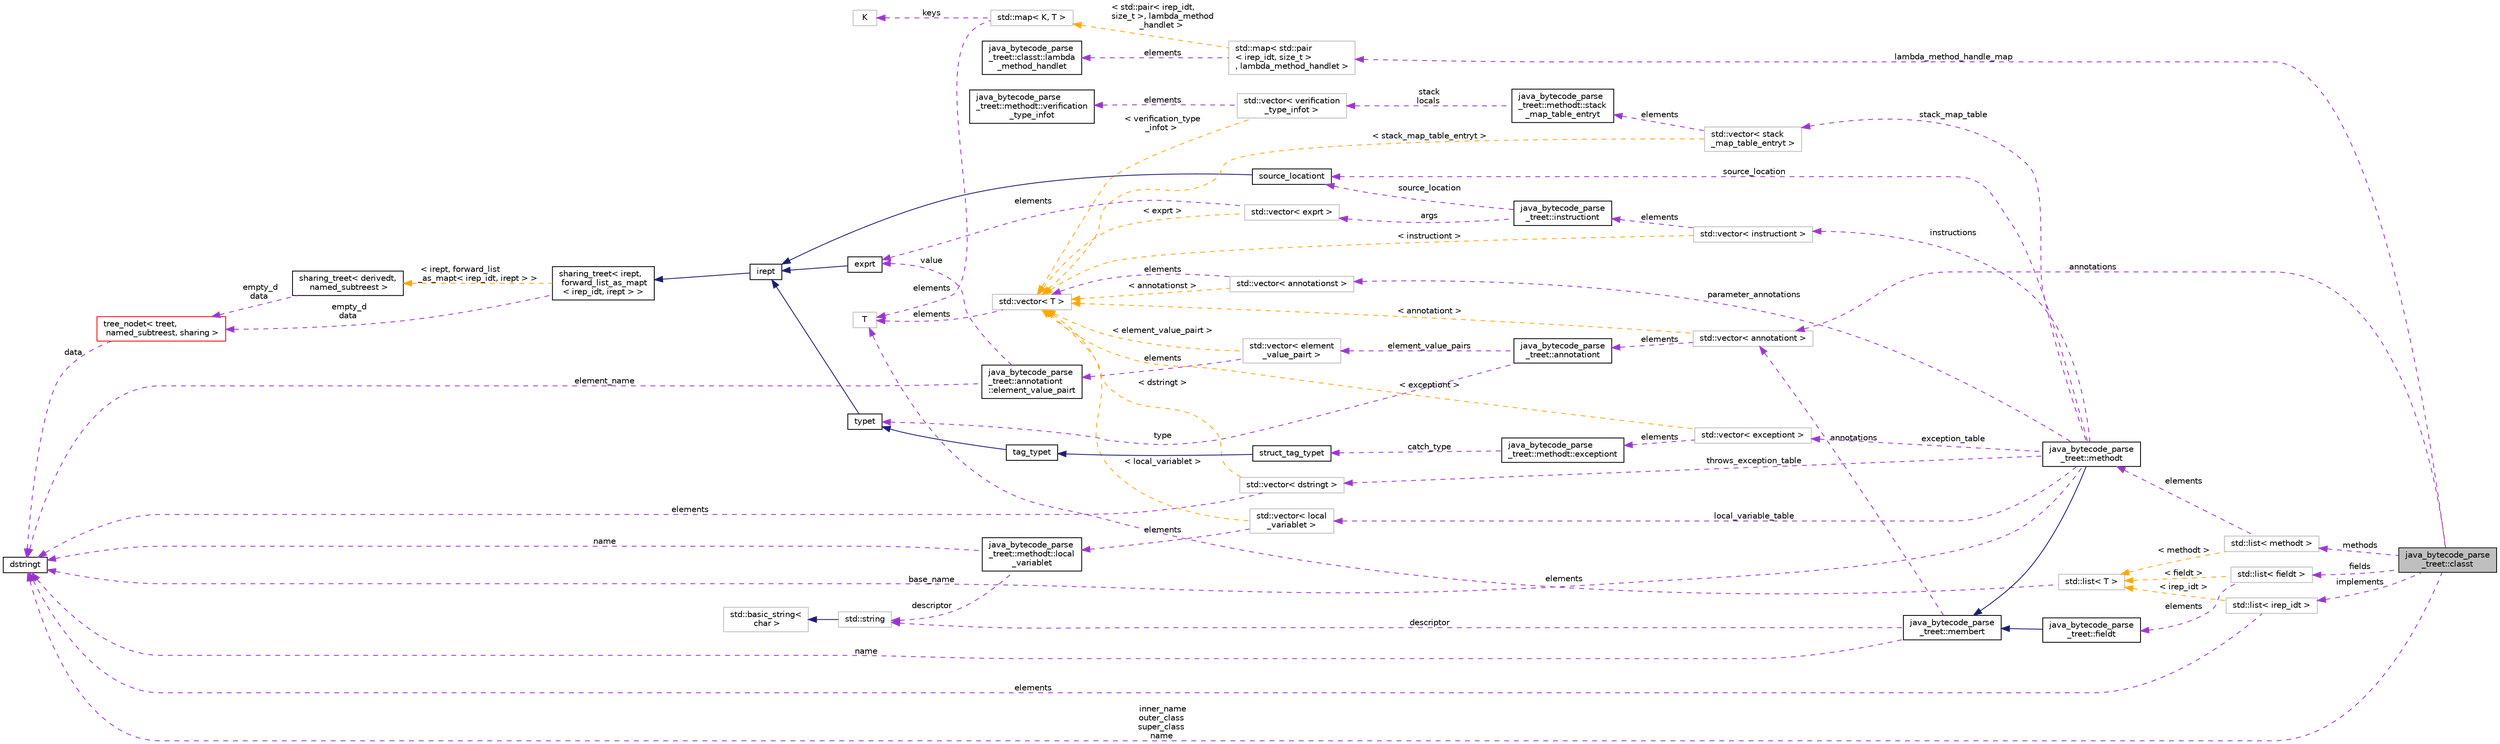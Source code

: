 digraph "java_bytecode_parse_treet::classt"
{
 // LATEX_PDF_SIZE
  bgcolor="transparent";
  edge [fontname="Helvetica",fontsize="10",labelfontname="Helvetica",labelfontsize="10"];
  node [fontname="Helvetica",fontsize="10",shape=record];
  rankdir="LR";
  Node1 [label="java_bytecode_parse\l_treet::classt",height=0.2,width=0.4,color="black", fillcolor="grey75", style="filled", fontcolor="black",tooltip=" "];
  Node2 -> Node1 [dir="back",color="darkorchid3",fontsize="10",style="dashed",label=" annotations" ,fontname="Helvetica"];
  Node2 [label="std::vector\< annotationt \>",height=0.2,width=0.4,color="grey75",tooltip=" "];
  Node3 -> Node2 [dir="back",color="darkorchid3",fontsize="10",style="dashed",label=" elements" ,fontname="Helvetica"];
  Node3 [label="java_bytecode_parse\l_treet::annotationt",height=0.2,width=0.4,color="black",URL="$structjava__bytecode__parse__treet_1_1annotationt.html",tooltip=" "];
  Node4 -> Node3 [dir="back",color="darkorchid3",fontsize="10",style="dashed",label=" type" ,fontname="Helvetica"];
  Node4 [label="typet",height=0.2,width=0.4,color="black",URL="$classtypet.html",tooltip="The type of an expression, extends irept."];
  Node5 -> Node4 [dir="back",color="midnightblue",fontsize="10",style="solid",fontname="Helvetica"];
  Node5 [label="irept",height=0.2,width=0.4,color="black",URL="$classirept.html",tooltip="There are a large number of kinds of tree structured or tree-like data in CPROVER."];
  Node6 -> Node5 [dir="back",color="midnightblue",fontsize="10",style="solid",fontname="Helvetica"];
  Node6 [label="sharing_treet\< irept,\l forward_list_as_mapt\l\< irep_idt, irept \> \>",height=0.2,width=0.4,color="black",URL="$classsharing__treet.html",tooltip=" "];
  Node7 -> Node6 [dir="back",color="darkorchid3",fontsize="10",style="dashed",label=" empty_d\ndata" ,fontname="Helvetica"];
  Node7 [label="tree_nodet\< treet,\l named_subtreest, sharing \>",height=0.2,width=0.4,color="red",URL="$classtree__nodet.html",tooltip="A node with data in a tree, it contains:"];
  Node12 -> Node7 [dir="back",color="darkorchid3",fontsize="10",style="dashed",label=" data" ,fontname="Helvetica"];
  Node12 [label="dstringt",height=0.2,width=0.4,color="black",URL="$classdstringt.html",tooltip="dstringt has one field, an unsigned integer no which is an index into a static table of strings."];
  Node13 -> Node6 [dir="back",color="orange",fontsize="10",style="dashed",label=" \< irept, forward_list\l_as_mapt\< irep_idt, irept \> \>" ,fontname="Helvetica"];
  Node13 [label="sharing_treet\< derivedt,\l named_subtreest \>",height=0.2,width=0.4,color="black",URL="$classsharing__treet.html",tooltip="Base class for tree-like data structures with sharing."];
  Node7 -> Node13 [dir="back",color="darkorchid3",fontsize="10",style="dashed",label=" empty_d\ndata" ,fontname="Helvetica"];
  Node14 -> Node3 [dir="back",color="darkorchid3",fontsize="10",style="dashed",label=" element_value_pairs" ,fontname="Helvetica"];
  Node14 [label="std::vector\< element\l_value_pairt \>",height=0.2,width=0.4,color="grey75",tooltip=" "];
  Node15 -> Node14 [dir="back",color="darkorchid3",fontsize="10",style="dashed",label=" elements" ,fontname="Helvetica"];
  Node15 [label="java_bytecode_parse\l_treet::annotationt\l::element_value_pairt",height=0.2,width=0.4,color="black",URL="$structjava__bytecode__parse__treet_1_1annotationt_1_1element__value__pairt.html",tooltip=" "];
  Node12 -> Node15 [dir="back",color="darkorchid3",fontsize="10",style="dashed",label=" element_name" ,fontname="Helvetica"];
  Node16 -> Node15 [dir="back",color="darkorchid3",fontsize="10",style="dashed",label=" value" ,fontname="Helvetica"];
  Node16 [label="exprt",height=0.2,width=0.4,color="black",URL="$classexprt.html",tooltip="Base class for all expressions."];
  Node5 -> Node16 [dir="back",color="midnightblue",fontsize="10",style="solid",fontname="Helvetica"];
  Node10 -> Node14 [dir="back",color="orange",fontsize="10",style="dashed",label=" \< element_value_pairt \>" ,fontname="Helvetica"];
  Node10 [label="std::vector\< T \>",height=0.2,width=0.4,color="grey75",tooltip="STL class."];
  Node11 -> Node10 [dir="back",color="darkorchid3",fontsize="10",style="dashed",label=" elements" ,fontname="Helvetica"];
  Node11 [label="T",height=0.2,width=0.4,color="grey75",tooltip=" "];
  Node10 -> Node2 [dir="back",color="orange",fontsize="10",style="dashed",label=" \< annotationt \>" ,fontname="Helvetica"];
  Node17 -> Node1 [dir="back",color="darkorchid3",fontsize="10",style="dashed",label=" lambda_method_handle_map" ,fontname="Helvetica"];
  Node17 [label="std::map\< std::pair\l\< irep_idt, size_t \>\l, lambda_method_handlet \>",height=0.2,width=0.4,color="grey75",tooltip=" "];
  Node18 -> Node17 [dir="back",color="darkorchid3",fontsize="10",style="dashed",label=" elements" ,fontname="Helvetica"];
  Node18 [label="java_bytecode_parse\l_treet::classt::lambda\l_method_handlet",height=0.2,width=0.4,color="black",URL="$structjava__bytecode__parse__treet_1_1classt_1_1lambda__method__handlet.html",tooltip=" "];
  Node19 -> Node17 [dir="back",color="orange",fontsize="10",style="dashed",label=" \< std::pair\< irep_idt,\l size_t \>, lambda_method\l_handlet \>" ,fontname="Helvetica"];
  Node19 [label="std::map\< K, T \>",height=0.2,width=0.4,color="grey75",tooltip="STL class."];
  Node20 -> Node19 [dir="back",color="darkorchid3",fontsize="10",style="dashed",label=" keys" ,fontname="Helvetica"];
  Node20 [label="K",height=0.2,width=0.4,color="grey75",tooltip=" "];
  Node11 -> Node19 [dir="back",color="darkorchid3",fontsize="10",style="dashed",label=" elements" ,fontname="Helvetica"];
  Node21 -> Node1 [dir="back",color="darkorchid3",fontsize="10",style="dashed",label=" implements" ,fontname="Helvetica"];
  Node21 [label="std::list\< irep_idt \>",height=0.2,width=0.4,color="grey75",tooltip=" "];
  Node12 -> Node21 [dir="back",color="darkorchid3",fontsize="10",style="dashed",label=" elements" ,fontname="Helvetica"];
  Node22 -> Node21 [dir="back",color="orange",fontsize="10",style="dashed",label=" \< irep_idt \>" ,fontname="Helvetica"];
  Node22 [label="std::list\< T \>",height=0.2,width=0.4,color="grey75",tooltip="STL class."];
  Node11 -> Node22 [dir="back",color="darkorchid3",fontsize="10",style="dashed",label=" elements" ,fontname="Helvetica"];
  Node23 -> Node1 [dir="back",color="darkorchid3",fontsize="10",style="dashed",label=" fields" ,fontname="Helvetica"];
  Node23 [label="std::list\< fieldt \>",height=0.2,width=0.4,color="grey75",tooltip=" "];
  Node24 -> Node23 [dir="back",color="darkorchid3",fontsize="10",style="dashed",label=" elements" ,fontname="Helvetica"];
  Node24 [label="java_bytecode_parse\l_treet::fieldt",height=0.2,width=0.4,color="black",URL="$structjava__bytecode__parse__treet_1_1fieldt.html",tooltip=" "];
  Node25 -> Node24 [dir="back",color="midnightblue",fontsize="10",style="solid",fontname="Helvetica"];
  Node25 [label="java_bytecode_parse\l_treet::membert",height=0.2,width=0.4,color="black",URL="$structjava__bytecode__parse__treet_1_1membert.html",tooltip=" "];
  Node2 -> Node25 [dir="back",color="darkorchid3",fontsize="10",style="dashed",label=" annotations" ,fontname="Helvetica"];
  Node12 -> Node25 [dir="back",color="darkorchid3",fontsize="10",style="dashed",label=" name" ,fontname="Helvetica"];
  Node26 -> Node25 [dir="back",color="darkorchid3",fontsize="10",style="dashed",label=" descriptor" ,fontname="Helvetica"];
  Node26 [label="std::string",height=0.2,width=0.4,color="grey75",tooltip="STL class."];
  Node27 -> Node26 [dir="back",color="midnightblue",fontsize="10",style="solid",fontname="Helvetica"];
  Node27 [label="std::basic_string\<\l char \>",height=0.2,width=0.4,color="grey75",tooltip="STL class."];
  Node22 -> Node23 [dir="back",color="orange",fontsize="10",style="dashed",label=" \< fieldt \>" ,fontname="Helvetica"];
  Node12 -> Node1 [dir="back",color="darkorchid3",fontsize="10",style="dashed",label=" inner_name\nouter_class\nsuper_class\nname" ,fontname="Helvetica"];
  Node28 -> Node1 [dir="back",color="darkorchid3",fontsize="10",style="dashed",label=" methods" ,fontname="Helvetica"];
  Node28 [label="std::list\< methodt \>",height=0.2,width=0.4,color="grey75",tooltip=" "];
  Node29 -> Node28 [dir="back",color="darkorchid3",fontsize="10",style="dashed",label=" elements" ,fontname="Helvetica"];
  Node29 [label="java_bytecode_parse\l_treet::methodt",height=0.2,width=0.4,color="black",URL="$structjava__bytecode__parse__treet_1_1methodt.html",tooltip=" "];
  Node25 -> Node29 [dir="back",color="midnightblue",fontsize="10",style="solid",fontname="Helvetica"];
  Node30 -> Node29 [dir="back",color="darkorchid3",fontsize="10",style="dashed",label=" local_variable_table" ,fontname="Helvetica"];
  Node30 [label="std::vector\< local\l_variablet \>",height=0.2,width=0.4,color="grey75",tooltip=" "];
  Node31 -> Node30 [dir="back",color="darkorchid3",fontsize="10",style="dashed",label=" elements" ,fontname="Helvetica"];
  Node31 [label="java_bytecode_parse\l_treet::methodt::local\l_variablet",height=0.2,width=0.4,color="black",URL="$structjava__bytecode__parse__treet_1_1methodt_1_1local__variablet.html",tooltip=" "];
  Node12 -> Node31 [dir="back",color="darkorchid3",fontsize="10",style="dashed",label=" name" ,fontname="Helvetica"];
  Node26 -> Node31 [dir="back",color="darkorchid3",fontsize="10",style="dashed",label=" descriptor" ,fontname="Helvetica"];
  Node10 -> Node30 [dir="back",color="orange",fontsize="10",style="dashed",label=" \< local_variablet \>" ,fontname="Helvetica"];
  Node32 -> Node29 [dir="back",color="darkorchid3",fontsize="10",style="dashed",label=" exception_table" ,fontname="Helvetica"];
  Node32 [label="std::vector\< exceptiont \>",height=0.2,width=0.4,color="grey75",tooltip=" "];
  Node33 -> Node32 [dir="back",color="darkorchid3",fontsize="10",style="dashed",label=" elements" ,fontname="Helvetica"];
  Node33 [label="java_bytecode_parse\l_treet::methodt::exceptiont",height=0.2,width=0.4,color="black",URL="$structjava__bytecode__parse__treet_1_1methodt_1_1exceptiont.html",tooltip=" "];
  Node34 -> Node33 [dir="back",color="darkorchid3",fontsize="10",style="dashed",label=" catch_type" ,fontname="Helvetica"];
  Node34 [label="struct_tag_typet",height=0.2,width=0.4,color="black",URL="$classstruct__tag__typet.html",tooltip="A struct tag type, i.e., struct_typet with an identifier."];
  Node35 -> Node34 [dir="back",color="midnightblue",fontsize="10",style="solid",fontname="Helvetica"];
  Node35 [label="tag_typet",height=0.2,width=0.4,color="black",URL="$classtag__typet.html",tooltip="A tag-based type, i.e., typet with an identifier."];
  Node4 -> Node35 [dir="back",color="midnightblue",fontsize="10",style="solid",fontname="Helvetica"];
  Node10 -> Node32 [dir="back",color="orange",fontsize="10",style="dashed",label=" \< exceptiont \>" ,fontname="Helvetica"];
  Node36 -> Node29 [dir="back",color="darkorchid3",fontsize="10",style="dashed",label=" parameter_annotations" ,fontname="Helvetica"];
  Node36 [label="std::vector\< annotationst \>",height=0.2,width=0.4,color="grey75",tooltip=" "];
  Node10 -> Node36 [dir="back",color="darkorchid3",fontsize="10",style="dashed",label=" elements" ,fontname="Helvetica"];
  Node10 -> Node36 [dir="back",color="orange",fontsize="10",style="dashed",label=" \< annotationst \>" ,fontname="Helvetica"];
  Node12 -> Node29 [dir="back",color="darkorchid3",fontsize="10",style="dashed",label=" base_name" ,fontname="Helvetica"];
  Node37 -> Node29 [dir="back",color="darkorchid3",fontsize="10",style="dashed",label=" stack_map_table" ,fontname="Helvetica"];
  Node37 [label="std::vector\< stack\l_map_table_entryt \>",height=0.2,width=0.4,color="grey75",tooltip=" "];
  Node38 -> Node37 [dir="back",color="darkorchid3",fontsize="10",style="dashed",label=" elements" ,fontname="Helvetica"];
  Node38 [label="java_bytecode_parse\l_treet::methodt::stack\l_map_table_entryt",height=0.2,width=0.4,color="black",URL="$structjava__bytecode__parse__treet_1_1methodt_1_1stack__map__table__entryt.html",tooltip=" "];
  Node39 -> Node38 [dir="back",color="darkorchid3",fontsize="10",style="dashed",label=" stack\nlocals" ,fontname="Helvetica"];
  Node39 [label="std::vector\< verification\l_type_infot \>",height=0.2,width=0.4,color="grey75",tooltip=" "];
  Node40 -> Node39 [dir="back",color="darkorchid3",fontsize="10",style="dashed",label=" elements" ,fontname="Helvetica"];
  Node40 [label="java_bytecode_parse\l_treet::methodt::verification\l_type_infot",height=0.2,width=0.4,color="black",URL="$structjava__bytecode__parse__treet_1_1methodt_1_1verification__type__infot.html",tooltip=" "];
  Node10 -> Node39 [dir="back",color="orange",fontsize="10",style="dashed",label=" \< verification_type\l_infot \>" ,fontname="Helvetica"];
  Node10 -> Node37 [dir="back",color="orange",fontsize="10",style="dashed",label=" \< stack_map_table_entryt \>" ,fontname="Helvetica"];
  Node41 -> Node29 [dir="back",color="darkorchid3",fontsize="10",style="dashed",label=" throws_exception_table" ,fontname="Helvetica"];
  Node41 [label="std::vector\< dstringt \>",height=0.2,width=0.4,color="grey75",tooltip=" "];
  Node12 -> Node41 [dir="back",color="darkorchid3",fontsize="10",style="dashed",label=" elements" ,fontname="Helvetica"];
  Node10 -> Node41 [dir="back",color="orange",fontsize="10",style="dashed",label=" \< dstringt \>" ,fontname="Helvetica"];
  Node42 -> Node29 [dir="back",color="darkorchid3",fontsize="10",style="dashed",label=" instructions" ,fontname="Helvetica"];
  Node42 [label="std::vector\< instructiont \>",height=0.2,width=0.4,color="grey75",tooltip=" "];
  Node43 -> Node42 [dir="back",color="darkorchid3",fontsize="10",style="dashed",label=" elements" ,fontname="Helvetica"];
  Node43 [label="java_bytecode_parse\l_treet::instructiont",height=0.2,width=0.4,color="black",URL="$structjava__bytecode__parse__treet_1_1instructiont.html",tooltip=" "];
  Node44 -> Node43 [dir="back",color="darkorchid3",fontsize="10",style="dashed",label=" args" ,fontname="Helvetica"];
  Node44 [label="std::vector\< exprt \>",height=0.2,width=0.4,color="grey75",tooltip=" "];
  Node16 -> Node44 [dir="back",color="darkorchid3",fontsize="10",style="dashed",label=" elements" ,fontname="Helvetica"];
  Node10 -> Node44 [dir="back",color="orange",fontsize="10",style="dashed",label=" \< exprt \>" ,fontname="Helvetica"];
  Node45 -> Node43 [dir="back",color="darkorchid3",fontsize="10",style="dashed",label=" source_location" ,fontname="Helvetica"];
  Node45 [label="source_locationt",height=0.2,width=0.4,color="black",URL="$classsource__locationt.html",tooltip=" "];
  Node5 -> Node45 [dir="back",color="midnightblue",fontsize="10",style="solid",fontname="Helvetica"];
  Node10 -> Node42 [dir="back",color="orange",fontsize="10",style="dashed",label=" \< instructiont \>" ,fontname="Helvetica"];
  Node45 -> Node29 [dir="back",color="darkorchid3",fontsize="10",style="dashed",label=" source_location" ,fontname="Helvetica"];
  Node22 -> Node28 [dir="back",color="orange",fontsize="10",style="dashed",label=" \< methodt \>" ,fontname="Helvetica"];
}
